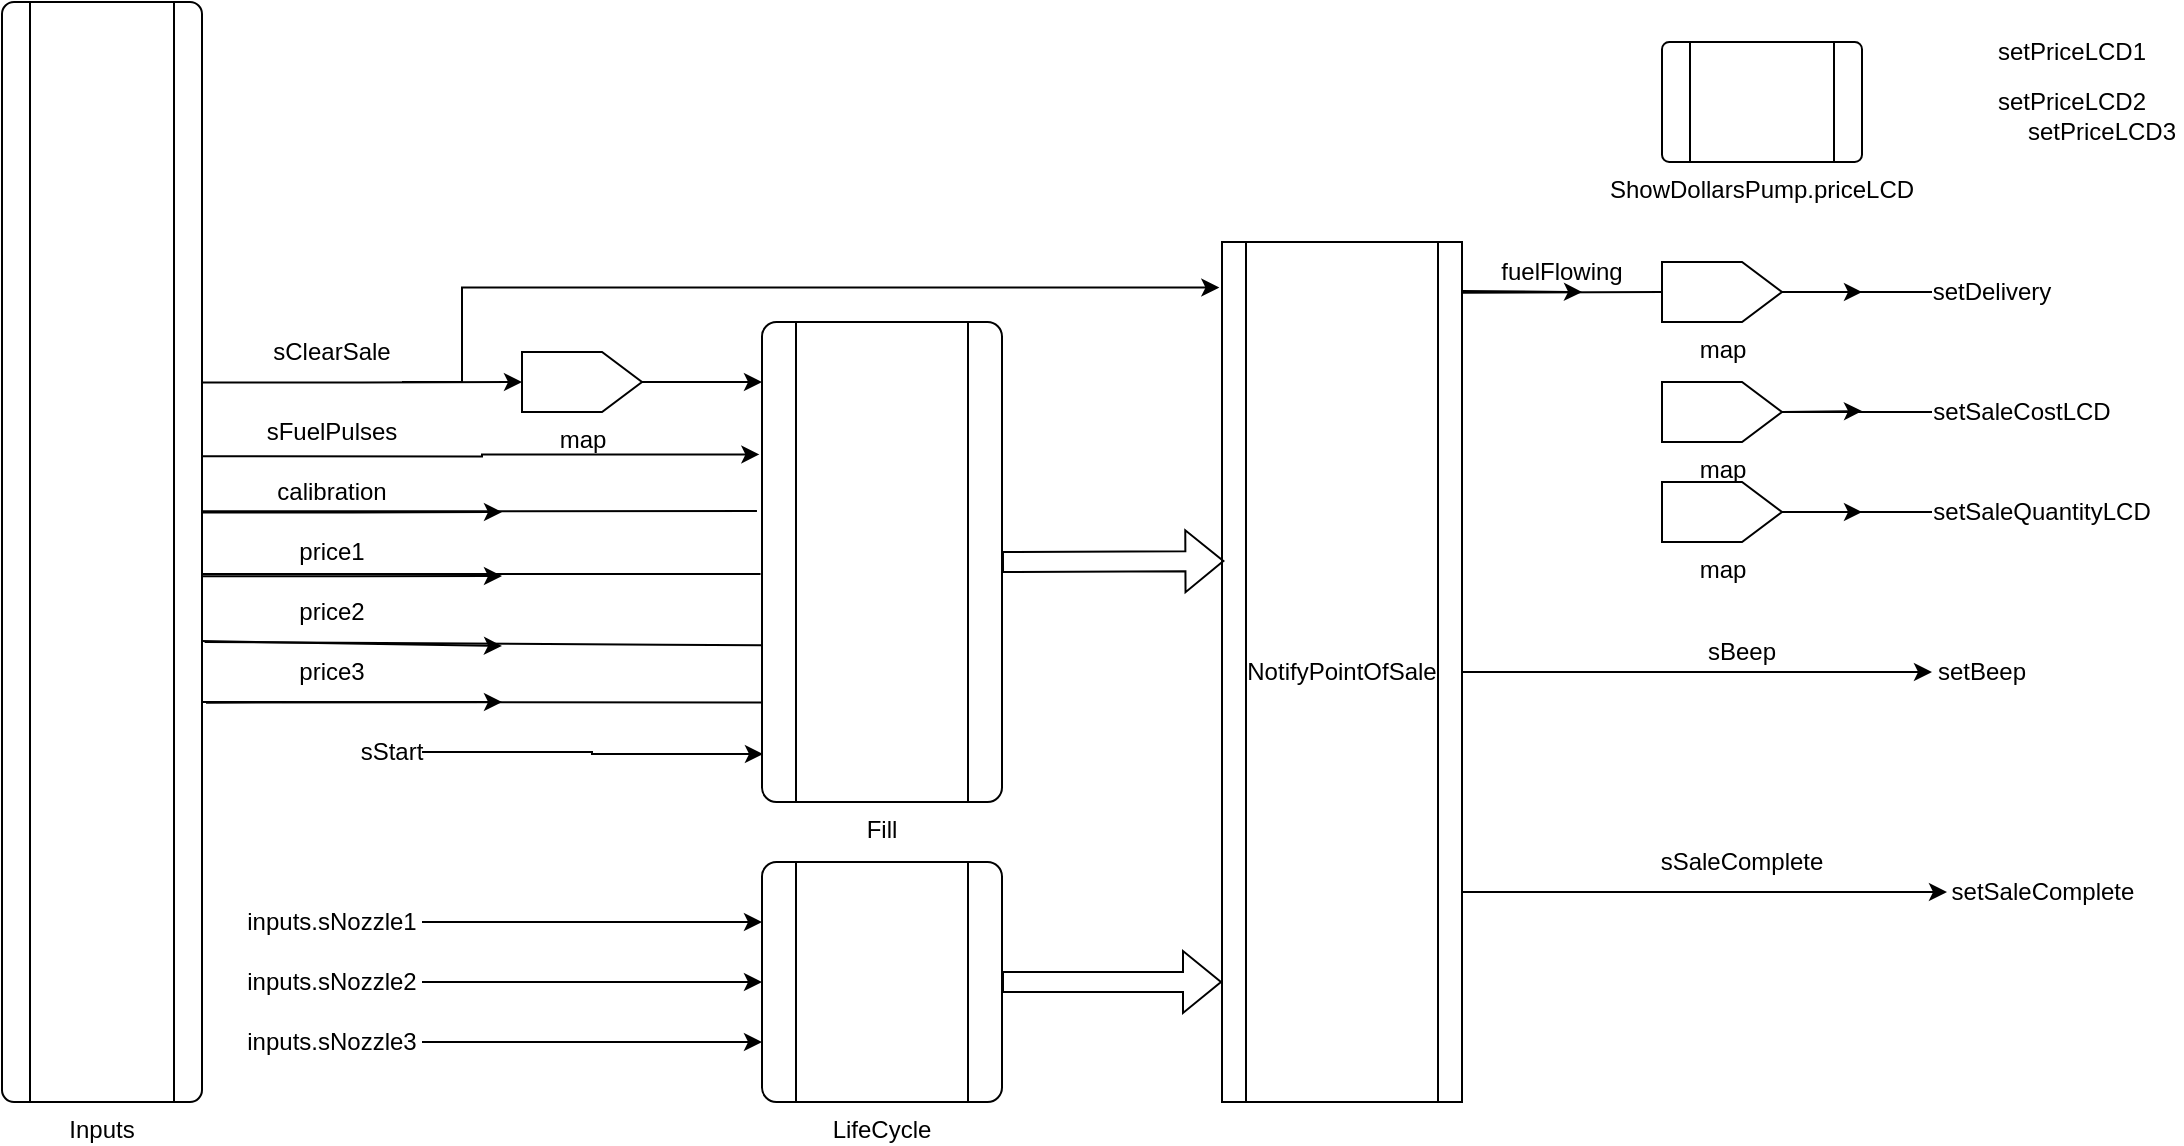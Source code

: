 <mxfile version="24.2.3" type="github">
  <diagram name="ページ1" id="zyaqjzO2vB091Qvb2U0g">
    <mxGraphModel dx="993" dy="558" grid="1" gridSize="10" guides="1" tooltips="1" connect="1" arrows="1" fold="1" page="1" pageScale="1" pageWidth="827" pageHeight="1169" math="0" shadow="0">
      <root>
        <mxCell id="0" />
        <mxCell id="1" parent="0" />
        <mxCell id="x2XnxNrp0TIbco7YVAFj-2" value="Fill" style="verticalLabelPosition=bottom;verticalAlign=top;html=1;shape=process;whiteSpace=wrap;rounded=1;size=0.14;arcSize=6;" vertex="1" parent="1">
          <mxGeometry x="420" y="220" width="120" height="240" as="geometry" />
        </mxCell>
        <mxCell id="x2XnxNrp0TIbco7YVAFj-70" style="edgeStyle=orthogonalEdgeStyle;rounded=0;orthogonalLoop=1;jettySize=auto;html=1;exitX=1;exitY=0.5;exitDx=0;exitDy=0;" edge="1" parent="1" source="x2XnxNrp0TIbco7YVAFj-3" target="x2XnxNrp0TIbco7YVAFj-49">
          <mxGeometry relative="1" as="geometry" />
        </mxCell>
        <mxCell id="x2XnxNrp0TIbco7YVAFj-73" style="edgeStyle=orthogonalEdgeStyle;rounded=0;orthogonalLoop=1;jettySize=auto;html=1;exitX=1;exitY=0.75;exitDx=0;exitDy=0;entryX=0;entryY=0.5;entryDx=0;entryDy=0;" edge="1" parent="1" source="x2XnxNrp0TIbco7YVAFj-3" target="x2XnxNrp0TIbco7YVAFj-50">
          <mxGeometry relative="1" as="geometry">
            <Array as="points">
              <mxPoint x="770" y="505" />
            </Array>
          </mxGeometry>
        </mxCell>
        <mxCell id="x2XnxNrp0TIbco7YVAFj-3" value="NotifyPointOfSale" style="shape=process;whiteSpace=wrap;html=1;backgroundOutline=1;" vertex="1" parent="1">
          <mxGeometry x="650" y="180" width="120" height="430" as="geometry" />
        </mxCell>
        <mxCell id="x2XnxNrp0TIbco7YVAFj-9" style="edgeStyle=orthogonalEdgeStyle;rounded=0;orthogonalLoop=1;jettySize=auto;html=1;exitX=1.003;exitY=0.346;exitDx=0;exitDy=0;exitPerimeter=0;" edge="1" parent="1" source="x2XnxNrp0TIbco7YVAFj-76" target="x2XnxNrp0TIbco7YVAFj-8">
          <mxGeometry relative="1" as="geometry" />
        </mxCell>
        <mxCell id="x2XnxNrp0TIbco7YVAFj-41" style="edgeStyle=orthogonalEdgeStyle;rounded=0;orthogonalLoop=1;jettySize=auto;html=1;exitX=1;exitY=0.5;exitDx=0;exitDy=0;entryX=-0.011;entryY=0.053;entryDx=0;entryDy=0;entryPerimeter=0;" edge="1" parent="1" target="x2XnxNrp0TIbco7YVAFj-3">
          <mxGeometry relative="1" as="geometry">
            <mxPoint x="270" y="40" as="targetPoint" />
            <mxPoint x="240" y="250.0" as="sourcePoint" />
            <Array as="points">
              <mxPoint x="270" y="250" />
              <mxPoint x="270" y="203" />
            </Array>
          </mxGeometry>
        </mxCell>
        <mxCell id="x2XnxNrp0TIbco7YVAFj-4" value="sClearSale" style="text;html=1;align=center;verticalAlign=middle;whiteSpace=wrap;rounded=0;" vertex="1" parent="1">
          <mxGeometry x="155" y="220" width="100" height="30" as="geometry" />
        </mxCell>
        <mxCell id="x2XnxNrp0TIbco7YVAFj-10" style="edgeStyle=orthogonalEdgeStyle;rounded=0;orthogonalLoop=1;jettySize=auto;html=1;exitX=0.5;exitY=1;exitDx=0;exitDy=0;" edge="1" parent="1" source="x2XnxNrp0TIbco7YVAFj-8">
          <mxGeometry relative="1" as="geometry">
            <mxPoint x="420" y="250" as="targetPoint" />
          </mxGeometry>
        </mxCell>
        <mxCell id="x2XnxNrp0TIbco7YVAFj-8" value="map" style="verticalLabelPosition=bottom;verticalAlign=top;html=1;shape=offPageConnector;rounded=0;size=0.333;direction=north;" vertex="1" parent="1">
          <mxGeometry x="300" y="235" width="60" height="30" as="geometry" />
        </mxCell>
        <mxCell id="x2XnxNrp0TIbco7YVAFj-11" value="sFuelPulses" style="text;html=1;align=center;verticalAlign=middle;whiteSpace=wrap;rounded=0;" vertex="1" parent="1">
          <mxGeometry x="155" y="260" width="100" height="30" as="geometry" />
        </mxCell>
        <mxCell id="x2XnxNrp0TIbco7YVAFj-20" style="edgeStyle=orthogonalEdgeStyle;rounded=0;orthogonalLoop=1;jettySize=auto;html=1;exitX=1;exitY=0.464;exitDx=0;exitDy=0;exitPerimeter=0;" edge="1" parent="1" source="x2XnxNrp0TIbco7YVAFj-76">
          <mxGeometry relative="1" as="geometry">
            <mxPoint x="290" y="315" as="targetPoint" />
          </mxGeometry>
        </mxCell>
        <mxCell id="x2XnxNrp0TIbco7YVAFj-12" value="calibration" style="text;html=1;align=center;verticalAlign=middle;whiteSpace=wrap;rounded=0;" vertex="1" parent="1">
          <mxGeometry x="160" y="290" width="90" height="30" as="geometry" />
        </mxCell>
        <mxCell id="x2XnxNrp0TIbco7YVAFj-21" style="edgeStyle=orthogonalEdgeStyle;rounded=0;orthogonalLoop=1;jettySize=auto;html=1;exitX=1.003;exitY=0.522;exitDx=0;exitDy=0;exitPerimeter=0;" edge="1" parent="1" source="x2XnxNrp0TIbco7YVAFj-76">
          <mxGeometry relative="1" as="geometry">
            <mxPoint x="290" y="347" as="targetPoint" />
          </mxGeometry>
        </mxCell>
        <mxCell id="x2XnxNrp0TIbco7YVAFj-14" value="price1" style="text;html=1;align=center;verticalAlign=middle;whiteSpace=wrap;rounded=0;" vertex="1" parent="1">
          <mxGeometry x="175" y="320" width="60" height="30" as="geometry" />
        </mxCell>
        <mxCell id="x2XnxNrp0TIbco7YVAFj-15" value="price2" style="text;html=1;align=center;verticalAlign=middle;whiteSpace=wrap;rounded=0;" vertex="1" parent="1">
          <mxGeometry x="175" y="350" width="60" height="30" as="geometry" />
        </mxCell>
        <mxCell id="x2XnxNrp0TIbco7YVAFj-16" value="price3" style="text;html=1;align=center;verticalAlign=middle;whiteSpace=wrap;rounded=0;" vertex="1" parent="1">
          <mxGeometry x="175" y="380" width="60" height="30" as="geometry" />
        </mxCell>
        <mxCell id="x2XnxNrp0TIbco7YVAFj-24" style="edgeStyle=orthogonalEdgeStyle;rounded=0;orthogonalLoop=1;jettySize=auto;html=1;entryX=0.004;entryY=0.9;entryDx=0;entryDy=0;entryPerimeter=0;" edge="1" parent="1" source="x2XnxNrp0TIbco7YVAFj-17" target="x2XnxNrp0TIbco7YVAFj-2">
          <mxGeometry relative="1" as="geometry">
            <mxPoint x="400.0" y="435" as="targetPoint" />
          </mxGeometry>
        </mxCell>
        <mxCell id="x2XnxNrp0TIbco7YVAFj-17" value="sStart" style="text;html=1;align=center;verticalAlign=middle;whiteSpace=wrap;rounded=0;" vertex="1" parent="1">
          <mxGeometry x="220" y="420" width="30" height="30" as="geometry" />
        </mxCell>
        <mxCell id="x2XnxNrp0TIbco7YVAFj-18" style="edgeStyle=orthogonalEdgeStyle;rounded=0;orthogonalLoop=1;jettySize=auto;html=1;exitX=0.5;exitY=1;exitDx=0;exitDy=0;" edge="1" parent="1" source="x2XnxNrp0TIbco7YVAFj-2" target="x2XnxNrp0TIbco7YVAFj-2">
          <mxGeometry relative="1" as="geometry" />
        </mxCell>
        <mxCell id="x2XnxNrp0TIbco7YVAFj-19" style="edgeStyle=orthogonalEdgeStyle;rounded=0;orthogonalLoop=1;jettySize=auto;html=1;exitX=0.995;exitY=0.413;exitDx=0;exitDy=0;entryX=-0.011;entryY=0.276;entryDx=0;entryDy=0;entryPerimeter=0;exitPerimeter=0;" edge="1" parent="1" source="x2XnxNrp0TIbco7YVAFj-76" target="x2XnxNrp0TIbco7YVAFj-2">
          <mxGeometry relative="1" as="geometry">
            <mxPoint x="420" y="285" as="targetPoint" />
          </mxGeometry>
        </mxCell>
        <mxCell id="x2XnxNrp0TIbco7YVAFj-25" value="" style="endArrow=none;html=1;rounded=0;exitX=-0.021;exitY=0.394;exitDx=0;exitDy=0;exitPerimeter=0;entryX=1;entryY=0.463;entryDx=0;entryDy=0;entryPerimeter=0;" edge="1" parent="1" source="x2XnxNrp0TIbco7YVAFj-2" target="x2XnxNrp0TIbco7YVAFj-76">
          <mxGeometry width="50" height="50" relative="1" as="geometry">
            <mxPoint x="280" y="370" as="sourcePoint" />
            <mxPoint x="330" y="316" as="targetPoint" />
          </mxGeometry>
        </mxCell>
        <mxCell id="x2XnxNrp0TIbco7YVAFj-26" value="" style="endArrow=none;html=1;rounded=0;exitX=0.995;exitY=0.52;exitDx=0;exitDy=0;entryX=-0.006;entryY=0.525;entryDx=0;entryDy=0;entryPerimeter=0;exitPerimeter=0;" edge="1" parent="1" source="x2XnxNrp0TIbco7YVAFj-76" target="x2XnxNrp0TIbco7YVAFj-2">
          <mxGeometry width="50" height="50" relative="1" as="geometry">
            <mxPoint x="280" y="370" as="sourcePoint" />
            <mxPoint x="330" y="320" as="targetPoint" />
          </mxGeometry>
        </mxCell>
        <mxCell id="x2XnxNrp0TIbco7YVAFj-27" value="" style="endArrow=none;html=1;rounded=0;exitX=1.012;exitY=0.572;exitDx=0;exitDy=0;entryX=-0.001;entryY=0.651;entryDx=0;entryDy=0;entryPerimeter=0;exitPerimeter=0;" edge="1" parent="1">
          <mxGeometry width="50" height="50" relative="1" as="geometry">
            <mxPoint x="141.32" y="380" as="sourcePoint" />
            <mxPoint x="420.0" y="381.64" as="targetPoint" />
            <Array as="points">
              <mxPoint x="370.12" y="381.4" />
            </Array>
          </mxGeometry>
        </mxCell>
        <mxCell id="x2XnxNrp0TIbco7YVAFj-28" value="" style="endArrow=none;html=1;rounded=0;exitX=1;exitY=0.63;exitDx=0;exitDy=0;entryX=-0.001;entryY=0.778;entryDx=0;entryDy=0;entryPerimeter=0;exitPerimeter=0;" edge="1" parent="1">
          <mxGeometry width="50" height="50" relative="1" as="geometry">
            <mxPoint x="140" y="410" as="sourcePoint" />
            <mxPoint x="419.88" y="410.22" as="targetPoint" />
            <Array as="points" />
          </mxGeometry>
        </mxCell>
        <mxCell id="x2XnxNrp0TIbco7YVAFj-29" value="LifeCycle" style="verticalLabelPosition=bottom;verticalAlign=top;html=1;shape=process;whiteSpace=wrap;rounded=1;size=0.14;arcSize=6;" vertex="1" parent="1">
          <mxGeometry x="420" y="490" width="120" height="120" as="geometry" />
        </mxCell>
        <mxCell id="x2XnxNrp0TIbco7YVAFj-33" style="edgeStyle=orthogonalEdgeStyle;rounded=0;orthogonalLoop=1;jettySize=auto;html=1;entryX=0;entryY=0.25;entryDx=0;entryDy=0;" edge="1" parent="1" source="x2XnxNrp0TIbco7YVAFj-30" target="x2XnxNrp0TIbco7YVAFj-29">
          <mxGeometry relative="1" as="geometry" />
        </mxCell>
        <mxCell id="x2XnxNrp0TIbco7YVAFj-30" value="inputs.sNozzle1" style="text;html=1;align=center;verticalAlign=middle;whiteSpace=wrap;rounded=0;" vertex="1" parent="1">
          <mxGeometry x="160" y="505" width="90" height="30" as="geometry" />
        </mxCell>
        <mxCell id="x2XnxNrp0TIbco7YVAFj-34" style="edgeStyle=orthogonalEdgeStyle;rounded=0;orthogonalLoop=1;jettySize=auto;html=1;exitX=1;exitY=0.5;exitDx=0;exitDy=0;" edge="1" parent="1" source="x2XnxNrp0TIbco7YVAFj-31" target="x2XnxNrp0TIbco7YVAFj-29">
          <mxGeometry relative="1" as="geometry" />
        </mxCell>
        <mxCell id="x2XnxNrp0TIbco7YVAFj-31" value="inputs.sNozzle2" style="text;html=1;align=center;verticalAlign=middle;whiteSpace=wrap;rounded=0;" vertex="1" parent="1">
          <mxGeometry x="160" y="535" width="90" height="30" as="geometry" />
        </mxCell>
        <mxCell id="x2XnxNrp0TIbco7YVAFj-35" style="edgeStyle=orthogonalEdgeStyle;rounded=0;orthogonalLoop=1;jettySize=auto;html=1;exitX=1;exitY=0.5;exitDx=0;exitDy=0;entryX=0;entryY=0.75;entryDx=0;entryDy=0;" edge="1" parent="1" source="x2XnxNrp0TIbco7YVAFj-32" target="x2XnxNrp0TIbco7YVAFj-29">
          <mxGeometry relative="1" as="geometry" />
        </mxCell>
        <mxCell id="x2XnxNrp0TIbco7YVAFj-32" value="inputs.sNozzle3" style="text;html=1;align=center;verticalAlign=middle;whiteSpace=wrap;rounded=0;" vertex="1" parent="1">
          <mxGeometry x="160" y="565" width="90" height="30" as="geometry" />
        </mxCell>
        <mxCell id="x2XnxNrp0TIbco7YVAFj-36" value="" style="shape=flexArrow;endArrow=classic;html=1;rounded=0;exitX=1;exitY=0.5;exitDx=0;exitDy=0;" edge="1" parent="1" source="x2XnxNrp0TIbco7YVAFj-29">
          <mxGeometry width="50" height="50" relative="1" as="geometry">
            <mxPoint x="520" y="450" as="sourcePoint" />
            <mxPoint x="650" y="550" as="targetPoint" />
          </mxGeometry>
        </mxCell>
        <mxCell id="x2XnxNrp0TIbco7YVAFj-37" value="" style="shape=flexArrow;endArrow=classic;html=1;rounded=0;exitX=1;exitY=0.5;exitDx=0;exitDy=0;entryX=0.01;entryY=0.371;entryDx=0;entryDy=0;entryPerimeter=0;" edge="1" parent="1" source="x2XnxNrp0TIbco7YVAFj-2" target="x2XnxNrp0TIbco7YVAFj-3">
          <mxGeometry width="50" height="50" relative="1" as="geometry">
            <mxPoint x="520" y="450" as="sourcePoint" />
            <mxPoint x="570" y="400" as="targetPoint" />
          </mxGeometry>
        </mxCell>
        <mxCell id="x2XnxNrp0TIbco7YVAFj-42" value="setDelivery" style="text;html=1;align=center;verticalAlign=middle;whiteSpace=wrap;rounded=0;" vertex="1" parent="1">
          <mxGeometry x="1005" y="190" width="60" height="30" as="geometry" />
        </mxCell>
        <mxCell id="x2XnxNrp0TIbco7YVAFj-43" value="setSaleCostLCD" style="text;html=1;align=center;verticalAlign=middle;whiteSpace=wrap;rounded=0;" vertex="1" parent="1">
          <mxGeometry x="1005" y="250" width="90" height="30" as="geometry" />
        </mxCell>
        <mxCell id="x2XnxNrp0TIbco7YVAFj-44" value="setSaleQuantityLCD" style="text;html=1;align=center;verticalAlign=middle;whiteSpace=wrap;rounded=0;" vertex="1" parent="1">
          <mxGeometry x="1005" y="300" width="110" height="30" as="geometry" />
        </mxCell>
        <mxCell id="x2XnxNrp0TIbco7YVAFj-46" value="setPriceLCD1" style="text;html=1;align=center;verticalAlign=middle;whiteSpace=wrap;rounded=0;" vertex="1" parent="1">
          <mxGeometry x="1035" y="70" width="80" height="30" as="geometry" />
        </mxCell>
        <mxCell id="x2XnxNrp0TIbco7YVAFj-47" value="setPriceLCD2" style="text;html=1;align=center;verticalAlign=middle;whiteSpace=wrap;rounded=0;" vertex="1" parent="1">
          <mxGeometry x="1035" y="95" width="80" height="30" as="geometry" />
        </mxCell>
        <mxCell id="x2XnxNrp0TIbco7YVAFj-48" value="setPriceLCD3" style="text;html=1;align=center;verticalAlign=middle;whiteSpace=wrap;rounded=0;" vertex="1" parent="1">
          <mxGeometry x="1050" y="110" width="80" height="30" as="geometry" />
        </mxCell>
        <mxCell id="x2XnxNrp0TIbco7YVAFj-49" value="setBeep" style="text;html=1;align=center;verticalAlign=middle;whiteSpace=wrap;rounded=0;" vertex="1" parent="1">
          <mxGeometry x="1005" y="380" width="50" height="30" as="geometry" />
        </mxCell>
        <mxCell id="x2XnxNrp0TIbco7YVAFj-50" value="setSaleComplete" style="text;html=1;align=center;verticalAlign=middle;whiteSpace=wrap;rounded=0;" vertex="1" parent="1">
          <mxGeometry x="1012.5" y="490" width="95" height="30" as="geometry" />
        </mxCell>
        <mxCell id="x2XnxNrp0TIbco7YVAFj-52" value="ShowDollarsPump.priceLCD" style="verticalLabelPosition=bottom;verticalAlign=top;html=1;shape=process;whiteSpace=wrap;rounded=1;size=0.14;arcSize=6;" vertex="1" parent="1">
          <mxGeometry x="870" y="80" width="100" height="60" as="geometry" />
        </mxCell>
        <mxCell id="x2XnxNrp0TIbco7YVAFj-55" style="edgeStyle=orthogonalEdgeStyle;rounded=0;orthogonalLoop=1;jettySize=auto;html=1;" edge="1" parent="1" source="x2XnxNrp0TIbco7YVAFj-54">
          <mxGeometry relative="1" as="geometry">
            <mxPoint x="970" y="205.0" as="targetPoint" />
          </mxGeometry>
        </mxCell>
        <mxCell id="x2XnxNrp0TIbco7YVAFj-54" value="map" style="verticalLabelPosition=bottom;verticalAlign=top;html=1;shape=offPageConnector;rounded=0;size=0.333;direction=north;" vertex="1" parent="1">
          <mxGeometry x="870" y="190" width="60" height="30" as="geometry" />
        </mxCell>
        <mxCell id="x2XnxNrp0TIbco7YVAFj-56" value="" style="endArrow=none;html=1;rounded=0;entryX=0.5;entryY=1;entryDx=0;entryDy=0;exitX=0;exitY=0.5;exitDx=0;exitDy=0;" edge="1" parent="1" source="x2XnxNrp0TIbco7YVAFj-42" target="x2XnxNrp0TIbco7YVAFj-54">
          <mxGeometry width="50" height="50" relative="1" as="geometry">
            <mxPoint x="690" y="400" as="sourcePoint" />
            <mxPoint x="740" y="350" as="targetPoint" />
          </mxGeometry>
        </mxCell>
        <mxCell id="x2XnxNrp0TIbco7YVAFj-57" value="" style="endArrow=none;html=1;rounded=0;entryX=0.5;entryY=0;entryDx=0;entryDy=0;exitX=0.996;exitY=0.059;exitDx=0;exitDy=0;exitPerimeter=0;" edge="1" parent="1" source="x2XnxNrp0TIbco7YVAFj-3" target="x2XnxNrp0TIbco7YVAFj-54">
          <mxGeometry width="50" height="50" relative="1" as="geometry">
            <mxPoint x="690" y="400" as="sourcePoint" />
            <mxPoint x="740" y="350" as="targetPoint" />
          </mxGeometry>
        </mxCell>
        <mxCell id="x2XnxNrp0TIbco7YVAFj-58" value="" style="endArrow=classic;html=1;rounded=0;exitX=0.996;exitY=0.057;exitDx=0;exitDy=0;exitPerimeter=0;" edge="1" parent="1" source="x2XnxNrp0TIbco7YVAFj-3">
          <mxGeometry width="50" height="50" relative="1" as="geometry">
            <mxPoint x="690" y="400" as="sourcePoint" />
            <mxPoint x="830" y="205" as="targetPoint" />
          </mxGeometry>
        </mxCell>
        <mxCell id="x2XnxNrp0TIbco7YVAFj-59" value="fuelFlowing" style="text;html=1;align=center;verticalAlign=middle;whiteSpace=wrap;rounded=0;" vertex="1" parent="1">
          <mxGeometry x="790" y="180" width="60" height="30" as="geometry" />
        </mxCell>
        <mxCell id="x2XnxNrp0TIbco7YVAFj-61" style="edgeStyle=orthogonalEdgeStyle;rounded=0;orthogonalLoop=1;jettySize=auto;html=1;exitX=0.5;exitY=1;exitDx=0;exitDy=0;" edge="1" parent="1" source="x2XnxNrp0TIbco7YVAFj-60">
          <mxGeometry relative="1" as="geometry">
            <mxPoint x="970" y="264.5" as="targetPoint" />
          </mxGeometry>
        </mxCell>
        <mxCell id="x2XnxNrp0TIbco7YVAFj-60" value="map" style="verticalLabelPosition=bottom;verticalAlign=top;html=1;shape=offPageConnector;rounded=0;size=0.333;direction=north;" vertex="1" parent="1">
          <mxGeometry x="870" y="250" width="60" height="30" as="geometry" />
        </mxCell>
        <mxCell id="x2XnxNrp0TIbco7YVAFj-62" value="" style="endArrow=none;html=1;rounded=0;entryX=0.5;entryY=1;entryDx=0;entryDy=0;exitX=0;exitY=0.5;exitDx=0;exitDy=0;" edge="1" parent="1" source="x2XnxNrp0TIbco7YVAFj-43" target="x2XnxNrp0TIbco7YVAFj-60">
          <mxGeometry width="50" height="50" relative="1" as="geometry">
            <mxPoint x="690" y="400" as="sourcePoint" />
            <mxPoint x="740" y="350" as="targetPoint" />
          </mxGeometry>
        </mxCell>
        <mxCell id="x2XnxNrp0TIbco7YVAFj-65" value="map" style="verticalLabelPosition=bottom;verticalAlign=top;html=1;shape=offPageConnector;rounded=0;size=0.333;direction=north;" vertex="1" parent="1">
          <mxGeometry x="870" y="300" width="60" height="30" as="geometry" />
        </mxCell>
        <mxCell id="x2XnxNrp0TIbco7YVAFj-67" value="" style="endArrow=none;html=1;rounded=0;exitX=0;exitY=0.5;exitDx=0;exitDy=0;" edge="1" parent="1" source="x2XnxNrp0TIbco7YVAFj-44">
          <mxGeometry width="50" height="50" relative="1" as="geometry">
            <mxPoint x="690" y="400" as="sourcePoint" />
            <mxPoint x="930" y="315" as="targetPoint" />
          </mxGeometry>
        </mxCell>
        <mxCell id="x2XnxNrp0TIbco7YVAFj-68" value="" style="endArrow=classic;html=1;rounded=0;exitX=0.5;exitY=1;exitDx=0;exitDy=0;" edge="1" parent="1" source="x2XnxNrp0TIbco7YVAFj-65">
          <mxGeometry width="50" height="50" relative="1" as="geometry">
            <mxPoint x="690" y="400" as="sourcePoint" />
            <mxPoint x="970" y="315" as="targetPoint" />
          </mxGeometry>
        </mxCell>
        <mxCell id="x2XnxNrp0TIbco7YVAFj-71" value="sBeep" style="text;html=1;align=center;verticalAlign=middle;whiteSpace=wrap;rounded=0;" vertex="1" parent="1">
          <mxGeometry x="880" y="370" width="60" height="30" as="geometry" />
        </mxCell>
        <mxCell id="x2XnxNrp0TIbco7YVAFj-74" value="sSaleComplete" style="text;html=1;align=center;verticalAlign=middle;whiteSpace=wrap;rounded=0;" vertex="1" parent="1">
          <mxGeometry x="880" y="475" width="60" height="30" as="geometry" />
        </mxCell>
        <mxCell id="x2XnxNrp0TIbco7YVAFj-76" value="Inputs" style="verticalLabelPosition=bottom;verticalAlign=top;html=1;shape=process;whiteSpace=wrap;rounded=1;size=0.14;arcSize=6;" vertex="1" parent="1">
          <mxGeometry x="40" y="60" width="100" height="550" as="geometry" />
        </mxCell>
        <mxCell id="x2XnxNrp0TIbco7YVAFj-79" value="" style="endArrow=classic;html=1;rounded=0;exitX=0.995;exitY=0.581;exitDx=0;exitDy=0;exitPerimeter=0;" edge="1" parent="1" source="x2XnxNrp0TIbco7YVAFj-76">
          <mxGeometry width="50" height="50" relative="1" as="geometry">
            <mxPoint x="400" y="320" as="sourcePoint" />
            <mxPoint x="290" y="382" as="targetPoint" />
          </mxGeometry>
        </mxCell>
        <mxCell id="x2XnxNrp0TIbco7YVAFj-80" value="" style="endArrow=classic;html=1;rounded=0;exitX=1.02;exitY=0.637;exitDx=0;exitDy=0;exitPerimeter=0;" edge="1" parent="1" source="x2XnxNrp0TIbco7YVAFj-76">
          <mxGeometry width="50" height="50" relative="1" as="geometry">
            <mxPoint x="400" y="320" as="sourcePoint" />
            <mxPoint x="290" y="410" as="targetPoint" />
          </mxGeometry>
        </mxCell>
      </root>
    </mxGraphModel>
  </diagram>
</mxfile>
